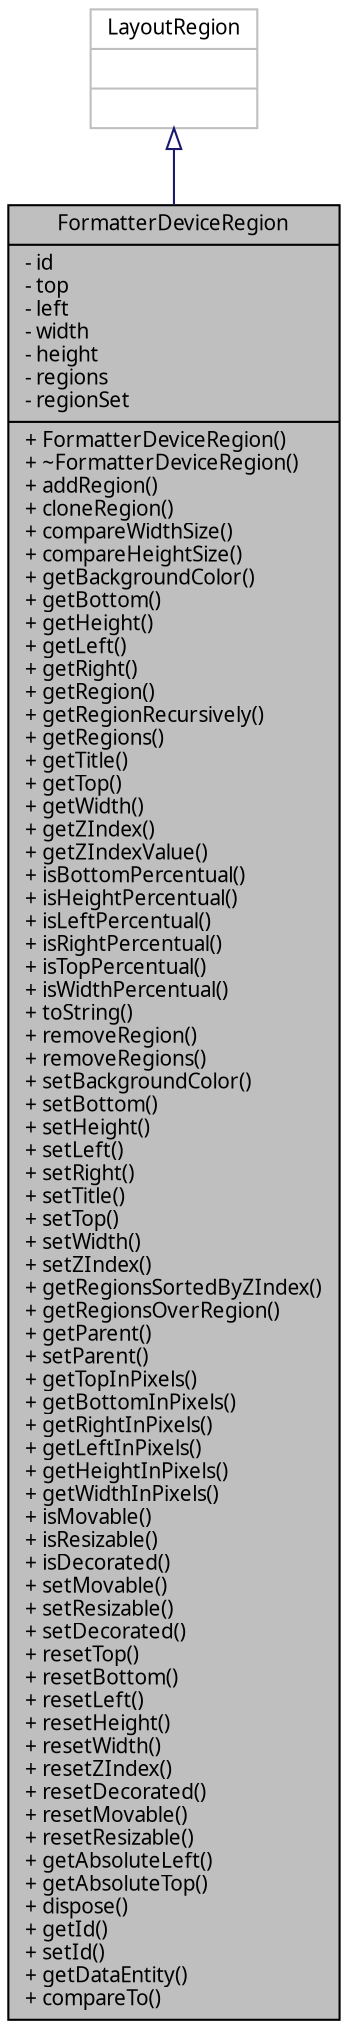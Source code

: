 digraph G
{
  edge [fontname="FreeSans.ttf",fontsize=10,labelfontname="FreeSans.ttf",labelfontsize=10];
  node [fontname="FreeSans.ttf",fontsize=10,shape=record];
  Node1 [label="{FormatterDeviceRegion\n|- id\l- top\l- left\l- width\l- height\l- regions\l- regionSet\l|+ FormatterDeviceRegion()\l+ ~FormatterDeviceRegion()\l+ addRegion()\l+ cloneRegion()\l+ compareWidthSize()\l+ compareHeightSize()\l+ getBackgroundColor()\l+ getBottom()\l+ getHeight()\l+ getLeft()\l+ getRight()\l+ getRegion()\l+ getRegionRecursively()\l+ getRegions()\l+ getTitle()\l+ getTop()\l+ getWidth()\l+ getZIndex()\l+ getZIndexValue()\l+ isBottomPercentual()\l+ isHeightPercentual()\l+ isLeftPercentual()\l+ isRightPercentual()\l+ isTopPercentual()\l+ isWidthPercentual()\l+ toString()\l+ removeRegion()\l+ removeRegions()\l+ setBackgroundColor()\l+ setBottom()\l+ setHeight()\l+ setLeft()\l+ setRight()\l+ setTitle()\l+ setTop()\l+ setWidth()\l+ setZIndex()\l+ getRegionsSortedByZIndex()\l+ getRegionsOverRegion()\l+ getParent()\l+ setParent()\l+ getTopInPixels()\l+ getBottomInPixels()\l+ getRightInPixels()\l+ getLeftInPixels()\l+ getHeightInPixels()\l+ getWidthInPixels()\l+ isMovable()\l+ isResizable()\l+ isDecorated()\l+ setMovable()\l+ setResizable()\l+ setDecorated()\l+ resetTop()\l+ resetBottom()\l+ resetLeft()\l+ resetHeight()\l+ resetWidth()\l+ resetZIndex()\l+ resetDecorated()\l+ resetMovable()\l+ resetResizable()\l+ getAbsoluteLeft()\l+ getAbsoluteTop()\l+ dispose()\l+ getId()\l+ setId()\l+ getDataEntity()\l+ compareTo()\l}",height=0.2,width=0.4,color="black", fillcolor="grey75", style="filled" fontcolor="black"];
  Node2 -> Node1 [dir=back,color="midnightblue",fontsize=10,style="solid",arrowtail="empty",fontname="FreeSans.ttf"];
  Node2 [label="{LayoutRegion\n||}",height=0.2,width=0.4,color="grey75", fillcolor="white", style="filled"];
}
